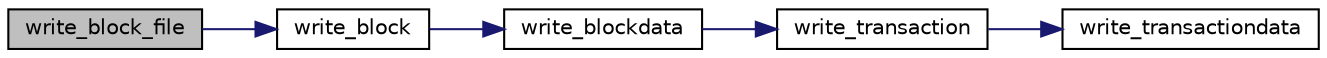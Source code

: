 digraph "write_block_file"
{
 // LATEX_PDF_SIZE
  edge [fontname="Helvetica",fontsize="10",labelfontname="Helvetica",labelfontsize="10"];
  node [fontname="Helvetica",fontsize="10",shape=record];
  rankdir="LR";
  Node1 [label="write_block_file",height=0.2,width=0.4,color="black", fillcolor="grey75", style="filled", fontcolor="black",tooltip="Writes a block struct in a file."];
  Node1 -> Node2 [color="midnightblue",fontsize="10",style="solid",fontname="Helvetica"];
  Node2 [label="write_block",height=0.2,width=0.4,color="black", fillcolor="white", style="filled",URL="$block_8c.html#a58b3466ce733938859f0651b2a756e95",tooltip="Writes a block in a file."];
  Node2 -> Node3 [color="midnightblue",fontsize="10",style="solid",fontname="Helvetica"];
  Node3 [label="write_blockdata",height=0.2,width=0.4,color="black", fillcolor="white", style="filled",URL="$block_8c.html#a0e5ff1f119568fb8566981cf7da11d7f",tooltip="Writes blockdata in a file."];
  Node3 -> Node4 [color="midnightblue",fontsize="10",style="solid",fontname="Helvetica"];
  Node4 [label="write_transaction",height=0.2,width=0.4,color="black", fillcolor="white", style="filled",URL="$transaction_8h.html#a5bff0131aa50faf1cd0236e0b44169eb",tooltip=" "];
  Node4 -> Node5 [color="midnightblue",fontsize="10",style="solid",fontname="Helvetica"];
  Node5 [label="write_transactiondata",height=0.2,width=0.4,color="black", fillcolor="white", style="filled",URL="$transaction_8c.html#a0bd00440f3c97bf7dace6c4e26ea17be",tooltip=" "];
}
